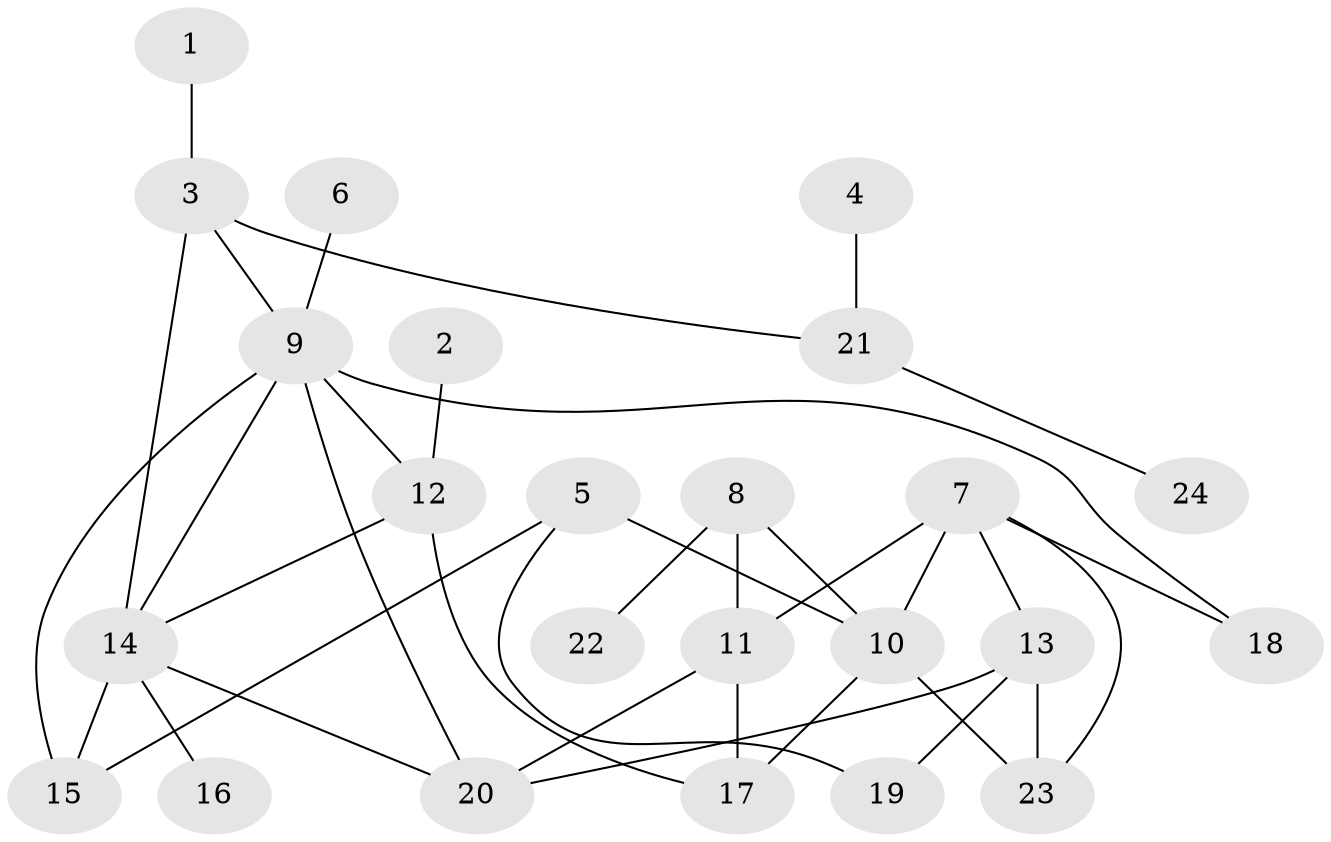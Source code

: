 // original degree distribution, {7: 0.028169014084507043, 6: 0.028169014084507043, 5: 0.04225352112676056, 2: 0.30985915492957744, 3: 0.15492957746478872, 4: 0.09859154929577464, 1: 0.3380281690140845}
// Generated by graph-tools (version 1.1) at 2025/36/03/04/25 23:36:10]
// undirected, 24 vertices, 36 edges
graph export_dot {
  node [color=gray90,style=filled];
  1;
  2;
  3;
  4;
  5;
  6;
  7;
  8;
  9;
  10;
  11;
  12;
  13;
  14;
  15;
  16;
  17;
  18;
  19;
  20;
  21;
  22;
  23;
  24;
  1 -- 3 [weight=1.0];
  2 -- 12 [weight=1.0];
  3 -- 9 [weight=1.0];
  3 -- 14 [weight=1.0];
  3 -- 21 [weight=1.0];
  4 -- 21 [weight=1.0];
  5 -- 10 [weight=2.0];
  5 -- 15 [weight=1.0];
  5 -- 19 [weight=1.0];
  6 -- 9 [weight=1.0];
  7 -- 10 [weight=1.0];
  7 -- 11 [weight=1.0];
  7 -- 13 [weight=1.0];
  7 -- 18 [weight=1.0];
  7 -- 23 [weight=1.0];
  8 -- 10 [weight=1.0];
  8 -- 11 [weight=1.0];
  8 -- 22 [weight=1.0];
  9 -- 12 [weight=1.0];
  9 -- 14 [weight=1.0];
  9 -- 15 [weight=1.0];
  9 -- 18 [weight=1.0];
  9 -- 20 [weight=1.0];
  10 -- 17 [weight=1.0];
  10 -- 23 [weight=1.0];
  11 -- 17 [weight=1.0];
  11 -- 20 [weight=1.0];
  12 -- 14 [weight=1.0];
  12 -- 17 [weight=1.0];
  13 -- 19 [weight=1.0];
  13 -- 20 [weight=1.0];
  13 -- 23 [weight=1.0];
  14 -- 15 [weight=1.0];
  14 -- 16 [weight=1.0];
  14 -- 20 [weight=1.0];
  21 -- 24 [weight=1.0];
}
